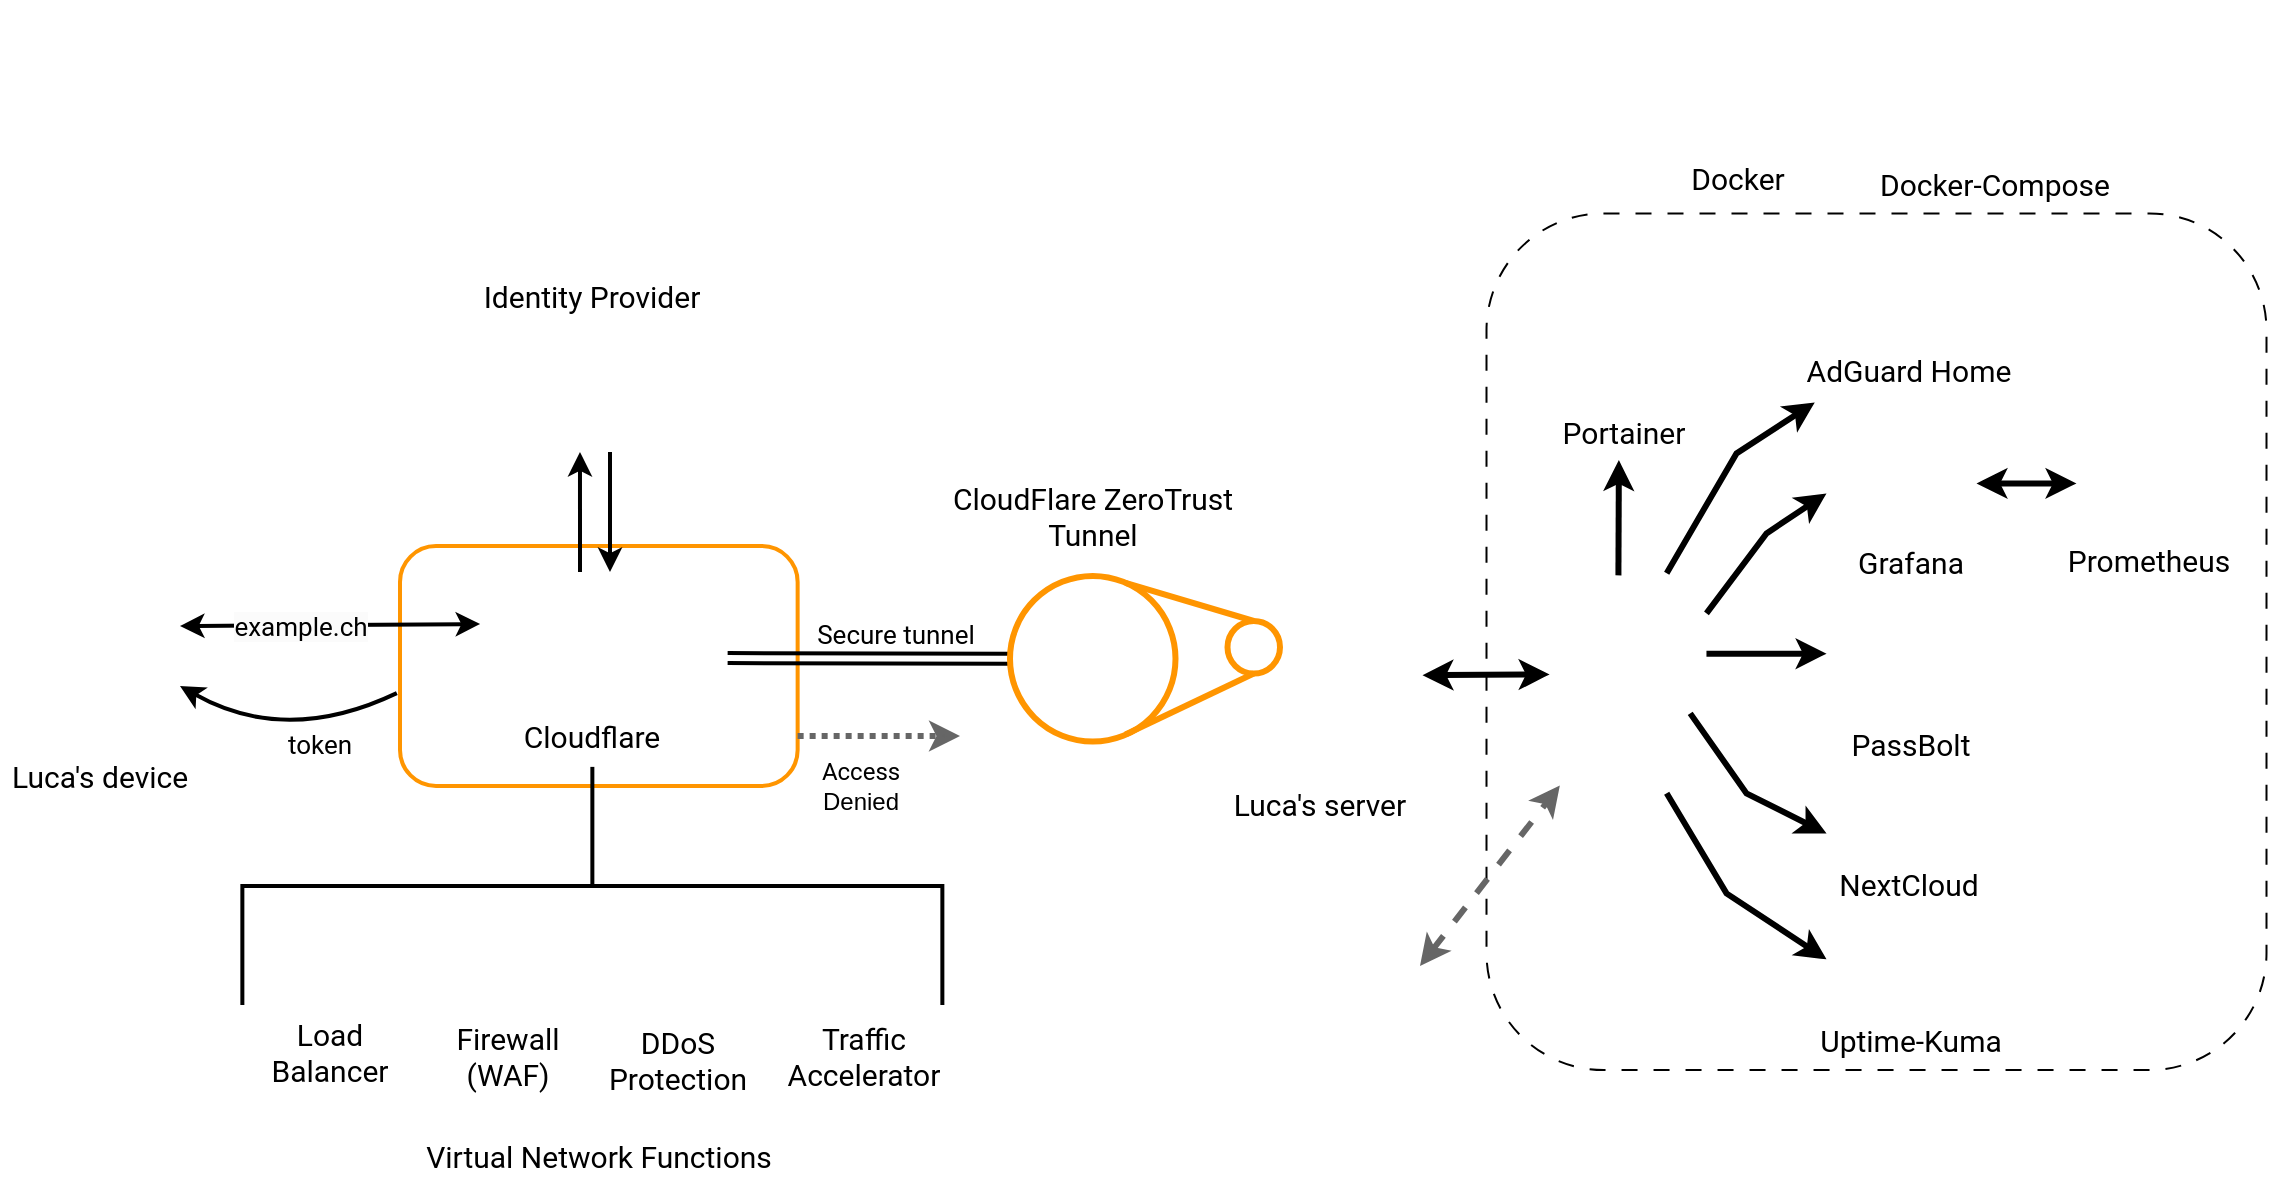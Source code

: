 <mxfile version="21.3.3" type="device">
  <diagram name="Page-1" id="MUNQ2RagDNplRtzWQptZ">
    <mxGraphModel dx="3464" dy="1247" grid="1" gridSize="10" guides="1" tooltips="1" connect="1" arrows="1" fold="1" page="1" pageScale="1" pageWidth="850" pageHeight="1100" background="#ffffff" math="0" shadow="0">
      <root>
        <mxCell id="0" />
        <mxCell id="1" parent="0" />
        <mxCell id="4DpClMkkZlTGhRyB2elV-107" value="" style="rounded=1;whiteSpace=wrap;html=1;fillColor=none;dashed=1;dashPattern=8 8;" parent="1" vertex="1">
          <mxGeometry x="153.25" y="163.69" width="390" height="428.31" as="geometry" />
        </mxCell>
        <mxCell id="4DpClMkkZlTGhRyB2elV-103" value="" style="shape=image;verticalLabelPosition=bottom;labelBackgroundColor=default;verticalAlign=top;aspect=fixed;imageAspect=0;image=https://cdn-icons-png.flaticon.com/512/757/757179.png;" parent="1" vertex="1">
          <mxGeometry x="5" y="319.69" width="129" height="129" as="geometry" />
        </mxCell>
        <mxCell id="4DpClMkkZlTGhRyB2elV-38" value="" style="rounded=1;whiteSpace=wrap;html=1;fillColor=none;strokeColor=#FF9500;strokeWidth=2;" parent="1" vertex="1">
          <mxGeometry x="-390" y="330" width="198.82" height="120" as="geometry" />
        </mxCell>
        <mxCell id="4DpClMkkZlTGhRyB2elV-18" value="" style="shape=image;verticalLabelPosition=bottom;labelBackgroundColor=default;verticalAlign=top;aspect=fixed;imageAspect=0;image=https://upload.wikimedia.org/wikipedia/commons/thumb/1/1b/Traefik.logo.png/1200px-Traefik.logo.png;" parent="1" vertex="1">
          <mxGeometry x="186.81" y="348.69" width="67.06" height="92.5" as="geometry" />
        </mxCell>
        <mxCell id="4DpClMkkZlTGhRyB2elV-28" value="" style="shape=image;verticalLabelPosition=bottom;labelBackgroundColor=default;verticalAlign=top;aspect=fixed;imageAspect=0;image=https://static-00.iconduck.com/assets.00/portainer-icon-366x512-rt9if7pd.png;" parent="1" vertex="1">
          <mxGeometry x="197.93" y="181.99" width="57.18" height="80" as="geometry" />
        </mxCell>
        <mxCell id="4DpClMkkZlTGhRyB2elV-29" value="" style="shape=image;verticalLabelPosition=bottom;labelBackgroundColor=default;verticalAlign=top;aspect=fixed;imageAspect=0;image=https://gitlab.developers.cam.ac.uk/uploads/-/system/project/avatar/4542/compose.png;" parent="1" vertex="1">
          <mxGeometry x="374.91" y="57.69" width="64.69" height="82" as="geometry" />
        </mxCell>
        <mxCell id="4DpClMkkZlTGhRyB2elV-32" value="" style="shape=image;verticalLabelPosition=bottom;labelBackgroundColor=default;verticalAlign=top;aspect=fixed;imageAspect=0;image=https://icons.veryicon.com/png/o/miscellaneous/two-color-icon-library/user-286.png;" parent="1" vertex="1">
          <mxGeometry x="-590" y="340" width="100" height="100" as="geometry" />
        </mxCell>
        <mxCell id="4DpClMkkZlTGhRyB2elV-33" value="" style="shape=image;verticalLabelPosition=bottom;labelBackgroundColor=default;verticalAlign=top;aspect=fixed;imageAspect=0;image=https://gnulinux.ch/bl-content/uploads/pages/21d48109461a5a4809df8924600e170b/cloudflare_logo.png;" parent="1" vertex="1">
          <mxGeometry x="-360" y="350" width="132.36" height="60" as="geometry" />
        </mxCell>
        <mxCell id="4DpClMkkZlTGhRyB2elV-34" value="Cloudflare" style="text;html=1;strokeColor=none;fillColor=none;align=center;verticalAlign=middle;whiteSpace=wrap;rounded=0;fontFamily=Roboto;fontSource=https%3A%2F%2Ffonts.googleapis.com%2Fcss%3Ffamily%3DRoboto;fontSize=15;" parent="1" vertex="1">
          <mxGeometry x="-323.82" y="410" width="60" height="30" as="geometry" />
        </mxCell>
        <mxCell id="4DpClMkkZlTGhRyB2elV-40" value="&lt;span style=&quot;color: rgb(0, 0, 0); font-size: 13px; font-style: normal; font-variant-ligatures: normal; font-variant-caps: normal; font-weight: 400; letter-spacing: normal; orphans: 2; text-align: center; text-indent: 0px; text-transform: none; widows: 2; word-spacing: 0px; -webkit-text-stroke-width: 0px; background-color: rgb(251, 251, 251); text-decoration-thickness: initial; text-decoration-style: initial; text-decoration-color: initial; float: none; display: inline !important;&quot;&gt;example.ch&lt;/span&gt;" style="endArrow=classic;startArrow=classic;html=1;rounded=0;strokeWidth=2;entryX=0.076;entryY=0.317;entryDx=0;entryDy=0;entryPerimeter=0;fontSize=13;fontFamily=Roboto;fontSource=https%3A%2F%2Ffonts.googleapis.com%2Fcss%3Ffamily%3DRoboto;" parent="1" target="4DpClMkkZlTGhRyB2elV-33" edge="1">
          <mxGeometry x="-0.2" width="50" height="50" relative="1" as="geometry">
            <mxPoint x="-500" y="370" as="sourcePoint" />
            <mxPoint x="-400" y="370" as="targetPoint" />
            <mxPoint as="offset" />
          </mxGeometry>
        </mxCell>
        <mxCell id="4DpClMkkZlTGhRyB2elV-39" value="Luca&#39;s device" style="text;html=1;strokeColor=none;fillColor=none;align=center;verticalAlign=middle;whiteSpace=wrap;rounded=0;fontFamily=Roboto;fontSource=https%3A%2F%2Ffonts.googleapis.com%2Fcss%3Ffamily%3DRoboto;fontSize=15;" parent="1" vertex="1">
          <mxGeometry x="-590" y="430" width="100" height="30" as="geometry" />
        </mxCell>
        <mxCell id="4DpClMkkZlTGhRyB2elV-43" value="" style="curved=1;endArrow=classic;html=1;rounded=0;entryX=0.9;entryY=0.6;entryDx=0;entryDy=0;entryPerimeter=0;strokeWidth=2;exitX=-0.008;exitY=0.613;exitDx=0;exitDy=0;exitPerimeter=0;" parent="1" source="4DpClMkkZlTGhRyB2elV-38" target="4DpClMkkZlTGhRyB2elV-32" edge="1">
          <mxGeometry width="50" height="50" relative="1" as="geometry">
            <mxPoint x="-407" y="401" as="sourcePoint" />
            <mxPoint x="-495.5" y="400.7" as="targetPoint" />
            <Array as="points">
              <mxPoint x="-447" y="430" />
            </Array>
          </mxGeometry>
        </mxCell>
        <mxCell id="4DpClMkkZlTGhRyB2elV-45" value="token" style="text;html=1;strokeColor=none;fillColor=none;align=center;verticalAlign=middle;whiteSpace=wrap;rounded=0;fontFamily=Roboto;fontSource=https%3A%2F%2Ffonts.googleapis.com%2Fcss%3Ffamily%3DRoboto;fontSize=13;" parent="1" vertex="1">
          <mxGeometry x="-460" y="414" width="60" height="30" as="geometry" />
        </mxCell>
        <mxCell id="4DpClMkkZlTGhRyB2elV-46" value="" style="shape=image;verticalLabelPosition=bottom;labelBackgroundColor=default;verticalAlign=top;aspect=fixed;imageAspect=0;image=https://cdn-icons-png.flaticon.com/512/3076/3076409.png;" parent="1" vertex="1">
          <mxGeometry x="-320.59" y="220" width="60" height="60" as="geometry" />
        </mxCell>
        <mxCell id="4DpClMkkZlTGhRyB2elV-50" value="" style="endArrow=classic;html=1;rounded=0;entryX=0.343;entryY=1;entryDx=0;entryDy=0;entryPerimeter=0;strokeWidth=2;" parent="1" edge="1">
          <mxGeometry width="50" height="50" relative="1" as="geometry">
            <mxPoint x="-300" y="343" as="sourcePoint" />
            <mxPoint x="-300.01" y="283" as="targetPoint" />
          </mxGeometry>
        </mxCell>
        <mxCell id="4DpClMkkZlTGhRyB2elV-51" value="" style="endArrow=none;html=1;rounded=0;entryX=0.343;entryY=1;entryDx=0;entryDy=0;entryPerimeter=0;startArrow=classic;startFill=1;endFill=0;strokeWidth=2;" parent="1" edge="1">
          <mxGeometry width="50" height="50" relative="1" as="geometry">
            <mxPoint x="-285" y="343" as="sourcePoint" />
            <mxPoint x="-285" y="283" as="targetPoint" />
          </mxGeometry>
        </mxCell>
        <mxCell id="4DpClMkkZlTGhRyB2elV-52" value="Identity Provider" style="text;html=1;strokeColor=none;fillColor=none;align=center;verticalAlign=middle;whiteSpace=wrap;rounded=0;fontFamily=Roboto;fontSource=https%3A%2F%2Ffonts.googleapis.com%2Fcss%3Ffamily%3DRoboto;fontSize=15;" parent="1" vertex="1">
          <mxGeometry x="-356.73" y="190" width="125.82" height="30" as="geometry" />
        </mxCell>
        <mxCell id="4DpClMkkZlTGhRyB2elV-53" value="" style="shape=image;verticalLabelPosition=bottom;labelBackgroundColor=default;verticalAlign=top;aspect=fixed;imageAspect=0;image=https://cdn0.iconfinder.com/data/icons/small-n-flat/24/678129-lock-512.png;" parent="1" vertex="1">
          <mxGeometry x="-467" y="420.5" width="17" height="17" as="geometry" />
        </mxCell>
        <mxCell id="4DpClMkkZlTGhRyB2elV-54" value="Docker-Compose" style="text;html=1;strokeColor=none;fillColor=none;align=center;verticalAlign=middle;whiteSpace=wrap;rounded=0;fontFamily=Roboto;fontSource=https%3A%2F%2Ffonts.googleapis.com%2Fcss%3Ffamily%3DRoboto;fontSize=15;" parent="1" vertex="1">
          <mxGeometry x="329.75" y="133.69" width="155" height="30" as="geometry" />
        </mxCell>
        <mxCell id="4DpClMkkZlTGhRyB2elV-58" value="" style="strokeWidth=2;html=1;shape=mxgraph.flowchart.annotation_2;align=left;labelPosition=right;pointerEvents=1;rotation=90;" parent="1" vertex="1">
          <mxGeometry x="-353.38" y="325" width="119.12" height="350" as="geometry" />
        </mxCell>
        <mxCell id="4DpClMkkZlTGhRyB2elV-62" value="" style="shape=image;verticalLabelPosition=bottom;labelBackgroundColor=default;verticalAlign=top;aspect=fixed;imageAspect=0;image=https://cdn-icons-png.flaticon.com/512/2059/2059030.png;" parent="1" vertex="1">
          <mxGeometry x="-367.15" y="504" width="60" height="60" as="geometry" />
        </mxCell>
        <mxCell id="4DpClMkkZlTGhRyB2elV-63" value="Firewall&lt;br&gt;(WAF)" style="text;html=1;strokeColor=none;fillColor=none;align=center;verticalAlign=middle;whiteSpace=wrap;rounded=0;fontFamily=Roboto;fontSource=https%3A%2F%2Ffonts.googleapis.com%2Fcss%3Ffamily%3DRoboto;fontSize=15;" parent="1" vertex="1">
          <mxGeometry x="-385.82" y="570" width="100" height="30" as="geometry" />
        </mxCell>
        <mxCell id="4DpClMkkZlTGhRyB2elV-64" value="" style="shape=image;verticalLabelPosition=bottom;labelBackgroundColor=default;verticalAlign=top;aspect=fixed;imageAspect=0;image=https://cdn2.iconfinder.com/data/icons/whcompare-servers-web-hosting/50/ddos-protection-512.png;" parent="1" vertex="1">
          <mxGeometry x="-276.59" y="502" width="65" height="65" as="geometry" />
        </mxCell>
        <mxCell id="4DpClMkkZlTGhRyB2elV-65" value="DDoS&lt;br&gt;Protection" style="text;html=1;strokeColor=none;fillColor=none;align=center;verticalAlign=middle;whiteSpace=wrap;rounded=0;fontFamily=Roboto;fontSource=https%3A%2F%2Ffonts.googleapis.com%2Fcss%3Ffamily%3DRoboto;fontSize=15;" parent="1" vertex="1">
          <mxGeometry x="-301.09" y="572" width="100" height="30" as="geometry" />
        </mxCell>
        <mxCell id="4DpClMkkZlTGhRyB2elV-67" value="" style="shape=image;verticalLabelPosition=bottom;labelBackgroundColor=default;verticalAlign=top;aspect=fixed;imageAspect=0;image=https://cdn-icons-png.flaticon.com/512/1455/1455321.png;" parent="1" vertex="1">
          <mxGeometry x="-191.18" y="501" width="66" height="66" as="geometry" />
        </mxCell>
        <mxCell id="4DpClMkkZlTGhRyB2elV-68" value="Traffic&lt;br&gt;Accelerator" style="text;html=1;strokeColor=none;fillColor=none;align=center;verticalAlign=middle;whiteSpace=wrap;rounded=0;fontFamily=Roboto;fontSource=https%3A%2F%2Ffonts.googleapis.com%2Fcss%3Ffamily%3DRoboto;fontSize=15;" parent="1" vertex="1">
          <mxGeometry x="-207.59" y="570" width="100" height="30" as="geometry" />
        </mxCell>
        <mxCell id="4DpClMkkZlTGhRyB2elV-71" value="&lt;span style=&quot;font-weight: normal;&quot;&gt;Virtual Network Functions&lt;/span&gt;" style="text;html=1;strokeColor=none;fillColor=none;align=center;verticalAlign=middle;whiteSpace=wrap;rounded=0;fontFamily=Roboto;fontSource=https%3A%2F%2Ffonts.googleapis.com%2Fcss%3Ffamily%3DRoboto;fontSize=15;fontStyle=1" parent="1" vertex="1">
          <mxGeometry x="-406.14" y="620" width="231.09" height="30" as="geometry" />
        </mxCell>
        <mxCell id="4DpClMkkZlTGhRyB2elV-73" value="&lt;font style=&quot;font-size: 12px;&quot;&gt;&lt;font style=&quot;font-size: 12px;&quot; face=&quot;Roboto&quot;&gt;Access&lt;br style=&quot;font-size: 12px;&quot;&gt;&lt;/font&gt;Denied&lt;/font&gt;" style="endArrow=classic;html=1;rounded=0;strokeWidth=3;fillColor=#f5f5f5;strokeColor=#666666;dashed=1;dashPattern=1 1;fontSize=12;" parent="1" edge="1">
          <mxGeometry x="-0.232" y="-25" width="50" height="50" relative="1" as="geometry">
            <mxPoint x="-191.18" y="425" as="sourcePoint" />
            <mxPoint x="-110" y="425" as="targetPoint" />
            <mxPoint as="offset" />
          </mxGeometry>
        </mxCell>
        <mxCell id="4DpClMkkZlTGhRyB2elV-74" value="" style="shape=image;verticalLabelPosition=bottom;labelBackgroundColor=default;verticalAlign=top;aspect=fixed;imageAspect=0;image=https://img.uxwing.com/wp-content/themes/uxwing/download/checkmark-cross/cross-icon.png;" parent="1" vertex="1">
          <mxGeometry x="-107.5" y="415.81" width="17.5" height="17.5" as="geometry" />
        </mxCell>
        <mxCell id="4DpClMkkZlTGhRyB2elV-75" value="Portainer" style="text;html=1;strokeColor=none;fillColor=none;align=center;verticalAlign=middle;whiteSpace=wrap;rounded=0;fontFamily=Roboto;fontSource=https%3A%2F%2Ffonts.googleapis.com%2Fcss%3Ffamily%3DRoboto;fontSize=15;" parent="1" vertex="1">
          <mxGeometry x="159.43" y="257.93" width="125.82" height="30" as="geometry" />
        </mxCell>
        <mxCell id="4DpClMkkZlTGhRyB2elV-89" value="" style="shape=image;verticalLabelPosition=bottom;labelBackgroundColor=default;verticalAlign=top;aspect=fixed;imageAspect=0;image=https://www.docker.com/wp-content/uploads/2022/03/Moby-logo.png;" parent="1" vertex="1">
          <mxGeometry x="242.35" y="73.69" width="79.72" height="57.17" as="geometry" />
        </mxCell>
        <mxCell id="4DpClMkkZlTGhRyB2elV-55" value="CloudFlare ZeroTrust&lt;br&gt;Tunnel" style="text;html=1;strokeColor=none;fillColor=none;align=center;verticalAlign=middle;whiteSpace=wrap;rounded=0;fontFamily=Roboto;fontSource=https%3A%2F%2Ffonts.googleapis.com%2Fcss%3Ffamily%3DRoboto;fontSize=15;" parent="1" vertex="1">
          <mxGeometry x="-121.12" y="300" width="155" height="30" as="geometry" />
        </mxCell>
        <mxCell id="4DpClMkkZlTGhRyB2elV-101" value="" style="shape=link;html=1;rounded=0;strokeWidth=2;exitX=1.011;exitY=0.601;exitDx=0;exitDy=0;exitPerimeter=0;" parent="1" source="4DpClMkkZlTGhRyB2elV-33" target="4DpClMkkZlTGhRyB2elV-94" edge="1">
          <mxGeometry width="100" relative="1" as="geometry">
            <mxPoint x="-230" y="381" as="sourcePoint" />
            <mxPoint x="-110" y="380" as="targetPoint" />
          </mxGeometry>
        </mxCell>
        <mxCell id="4DpClMkkZlTGhRyB2elV-102" value="Secure tunnel" style="text;html=1;strokeColor=none;fillColor=none;align=center;verticalAlign=middle;whiteSpace=wrap;rounded=0;fontFamily=Roboto;fontSource=https%3A%2F%2Ffonts.googleapis.com%2Fcss%3Ffamily%3DRoboto;fontSize=13;" parent="1" vertex="1">
          <mxGeometry x="-204.82" y="359.16" width="125.82" height="30" as="geometry" />
        </mxCell>
        <mxCell id="4DpClMkkZlTGhRyB2elV-106" value="Luca&#39;s server" style="text;html=1;strokeColor=none;fillColor=none;align=center;verticalAlign=middle;whiteSpace=wrap;rounded=0;fontFamily=Roboto;fontSource=https%3A%2F%2Ffonts.googleapis.com%2Fcss%3Ffamily%3DRoboto;fontSize=15;" parent="1" vertex="1">
          <mxGeometry x="17.75" y="444" width="103.5" height="30" as="geometry" />
        </mxCell>
        <mxCell id="4DpClMkkZlTGhRyB2elV-112" value="" style="endArrow=classic;startArrow=classic;html=1;rounded=0;strokeWidth=3;entryX=-0.03;entryY=0.492;entryDx=0;entryDy=0;entryPerimeter=0;" parent="1" target="4DpClMkkZlTGhRyB2elV-18" edge="1">
          <mxGeometry width="50" height="50" relative="1" as="geometry">
            <mxPoint x="121.25" y="394.57" as="sourcePoint" />
            <mxPoint x="183.25" y="393.69" as="targetPoint" />
          </mxGeometry>
        </mxCell>
        <mxCell id="4DpClMkkZlTGhRyB2elV-114" value="Docker" style="text;html=1;strokeColor=none;fillColor=none;align=center;verticalAlign=middle;whiteSpace=wrap;rounded=0;fontFamily=Roboto;fontSource=https%3A%2F%2Ffonts.googleapis.com%2Fcss%3Ffamily%3DRoboto;fontSize=15;" parent="1" vertex="1">
          <mxGeometry x="238.75" y="130.86" width="80" height="30" as="geometry" />
        </mxCell>
        <mxCell id="4DpClMkkZlTGhRyB2elV-116" value="" style="endArrow=classic;startArrow=none;html=1;rounded=0;strokeWidth=3;entryX=0.477;entryY=0.969;entryDx=0;entryDy=0;entryPerimeter=0;exitX=0.122;exitY=0.42;exitDx=0;exitDy=0;exitPerimeter=0;startFill=0;" parent="1" target="4DpClMkkZlTGhRyB2elV-75" edge="1">
          <mxGeometry width="50" height="50" relative="1" as="geometry">
            <mxPoint x="219.21" y="344.69" as="sourcePoint" />
            <mxPoint x="283.43" y="321.42" as="targetPoint" />
          </mxGeometry>
        </mxCell>
        <mxCell id="4DpClMkkZlTGhRyB2elV-120" value="" style="shape=image;verticalLabelPosition=bottom;labelBackgroundColor=default;verticalAlign=top;aspect=fixed;imageAspect=0;image=https://www.freepnglogos.com/uploads/plus-icon/plus-icon-plus-math-icon-download-icons-9.png;" parent="1" vertex="1">
          <mxGeometry x="322.07" y="86.8" width="44.06" height="44.06" as="geometry" />
        </mxCell>
        <mxCell id="4DpClMkkZlTGhRyB2elV-127" value="" style="endArrow=classic;startArrow=none;html=1;rounded=0;strokeWidth=3;entryX=0.115;entryY=1.044;entryDx=0;entryDy=0;entryPerimeter=0;exitX=0.231;exitY=0.42;exitDx=0;exitDy=0;exitPerimeter=0;startFill=0;" parent="1" source="4DpClMkkZlTGhRyB2elV-107" target="4DpClMkkZlTGhRyB2elV-81" edge="1">
          <mxGeometry width="50" height="50" relative="1" as="geometry">
            <mxPoint x="253.25" y="356.69" as="sourcePoint" />
            <mxPoint x="253.29" y="298.69" as="targetPoint" />
            <Array as="points">
              <mxPoint x="278.25" y="283.69" />
            </Array>
          </mxGeometry>
        </mxCell>
        <mxCell id="4DpClMkkZlTGhRyB2elV-128" value="" style="endArrow=classic;startArrow=none;html=1;rounded=0;strokeWidth=3;startFill=0;exitX=0.282;exitY=0.467;exitDx=0;exitDy=0;exitPerimeter=0;" parent="1" source="4DpClMkkZlTGhRyB2elV-107" edge="1">
          <mxGeometry width="50" height="50" relative="1" as="geometry">
            <mxPoint x="263.25" y="373.69" as="sourcePoint" />
            <mxPoint x="323.25" y="303.69" as="targetPoint" />
            <Array as="points">
              <mxPoint x="293.25" y="323.69" />
            </Array>
          </mxGeometry>
        </mxCell>
        <mxCell id="4DpClMkkZlTGhRyB2elV-129" value="" style="endArrow=classic;startArrow=none;html=1;rounded=0;strokeWidth=3;startFill=0;exitX=0.282;exitY=0.514;exitDx=0;exitDy=0;exitPerimeter=0;entryX=0.436;entryY=0.514;entryDx=0;entryDy=0;entryPerimeter=0;" parent="1" source="4DpClMkkZlTGhRyB2elV-107" target="4DpClMkkZlTGhRyB2elV-107" edge="1">
          <mxGeometry width="50" height="50" relative="1" as="geometry">
            <mxPoint x="263.25" y="393.69" as="sourcePoint" />
            <mxPoint x="313.25" y="383.69" as="targetPoint" />
          </mxGeometry>
        </mxCell>
        <mxCell id="4DpClMkkZlTGhRyB2elV-130" value="" style="endArrow=classic;startArrow=none;html=1;rounded=0;strokeWidth=3;exitX=0.122;exitY=0.42;exitDx=0;exitDy=0;exitPerimeter=0;startFill=0;entryX=0.436;entryY=0.724;entryDx=0;entryDy=0;entryPerimeter=0;" parent="1" target="4DpClMkkZlTGhRyB2elV-107" edge="1">
          <mxGeometry width="50" height="50" relative="1" as="geometry">
            <mxPoint x="255.11" y="413.69" as="sourcePoint" />
            <mxPoint x="323.25" y="404.19" as="targetPoint" />
            <Array as="points">
              <mxPoint x="283.25" y="453.69" />
            </Array>
          </mxGeometry>
        </mxCell>
        <mxCell id="4DpClMkkZlTGhRyB2elV-131" value="" style="endArrow=classic;startArrow=none;html=1;rounded=0;strokeWidth=3;exitX=0.231;exitY=0.677;exitDx=0;exitDy=0;exitPerimeter=0;startFill=0;" parent="1" source="4DpClMkkZlTGhRyB2elV-107" edge="1">
          <mxGeometry width="50" height="50" relative="1" as="geometry">
            <mxPoint x="251.11" y="452.19" as="sourcePoint" />
            <mxPoint x="323.25" y="536.69" as="targetPoint" />
            <Array as="points">
              <mxPoint x="273.25" y="503.69" />
            </Array>
          </mxGeometry>
        </mxCell>
        <mxCell id="4DpClMkkZlTGhRyB2elV-133" value="" style="endArrow=classic;startArrow=classic;html=1;rounded=0;strokeWidth=3;startFill=1;" parent="1" edge="1">
          <mxGeometry width="50" height="50" relative="1" as="geometry">
            <mxPoint x="398.25" y="298.69" as="sourcePoint" />
            <mxPoint x="448.25" y="298.69" as="targetPoint" />
          </mxGeometry>
        </mxCell>
        <mxCell id="4DpClMkkZlTGhRyB2elV-20" value="" style="shape=image;verticalLabelPosition=bottom;labelBackgroundColor=default;verticalAlign=top;aspect=fixed;imageAspect=0;image=https://upload.wikimedia.org/wikipedia/commons/a/a3/Adguard.png;" parent="1" vertex="1">
          <mxGeometry x="339.71" y="180.88" width="48.08" height="50" as="geometry" />
        </mxCell>
        <mxCell id="4DpClMkkZlTGhRyB2elV-81" value="AdGuard Home" style="text;html=1;strokeColor=none;fillColor=none;align=center;verticalAlign=middle;whiteSpace=wrap;rounded=0;fontFamily=Roboto;fontSource=https%3A%2F%2Ffonts.googleapis.com%2Fcss%3Ffamily%3DRoboto;fontSize=15;" parent="1" vertex="1">
          <mxGeometry x="303.25" y="226.88" width="123" height="30" as="geometry" />
        </mxCell>
        <mxCell id="4DpClMkkZlTGhRyB2elV-78" value="" style="shape=image;verticalLabelPosition=bottom;labelBackgroundColor=default;verticalAlign=top;aspect=fixed;imageAspect=0;image=https://docs.checkmk.com/latest/images/grafana_logo.png;" parent="1" vertex="1">
          <mxGeometry x="329.25" y="256.88" width="69" height="69" as="geometry" />
        </mxCell>
        <mxCell id="4DpClMkkZlTGhRyB2elV-79" value="Grafana" style="text;html=1;strokeColor=none;fillColor=none;align=center;verticalAlign=middle;whiteSpace=wrap;rounded=0;fontFamily=Roboto;fontSource=https%3A%2F%2Ffonts.googleapis.com%2Fcss%3Ffamily%3DRoboto;fontSize=15;" parent="1" vertex="1">
          <mxGeometry x="304.25" y="323.38" width="123" height="30" as="geometry" />
        </mxCell>
        <mxCell id="4DpClMkkZlTGhRyB2elV-30" value="" style="shape=image;verticalLabelPosition=bottom;labelBackgroundColor=default;verticalAlign=top;aspect=fixed;imageAspect=0;image=https://static-00.iconduck.com/assets.00/passbolt-icon-512x471-u3jpbffe.png;" parent="1" vertex="1">
          <mxGeometry x="329.14" y="353.38" width="65.22" height="60" as="geometry" />
        </mxCell>
        <mxCell id="4DpClMkkZlTGhRyB2elV-85" value="PassBolt" style="text;html=1;strokeColor=none;fillColor=none;align=center;verticalAlign=middle;whiteSpace=wrap;rounded=0;fontFamily=Roboto;fontSource=https%3A%2F%2Ffonts.googleapis.com%2Fcss%3Ffamily%3DRoboto;fontSize=15;" parent="1" vertex="1">
          <mxGeometry x="304.25" y="413.76" width="123" height="30" as="geometry" />
        </mxCell>
        <mxCell id="4DpClMkkZlTGhRyB2elV-25" value="" style="shape=image;verticalLabelPosition=bottom;labelBackgroundColor=default;verticalAlign=top;aspect=fixed;imageAspect=0;image=https://cdn.icon-icons.com/icons2/2699/PNG/512/nextcloud_logo_icon_168948.png;" parent="1" vertex="1">
          <mxGeometry x="329.75" y="437" width="70" height="70" as="geometry" />
        </mxCell>
        <mxCell id="4DpClMkkZlTGhRyB2elV-84" value="NextCloud" style="text;html=1;strokeColor=none;fillColor=none;align=center;verticalAlign=middle;whiteSpace=wrap;rounded=0;fontFamily=Roboto;fontSource=https%3A%2F%2Ffonts.googleapis.com%2Fcss%3Ffamily%3DRoboto;fontSize=15;" parent="1" vertex="1">
          <mxGeometry x="303.25" y="484" width="123" height="30" as="geometry" />
        </mxCell>
        <mxCell id="4DpClMkkZlTGhRyB2elV-26" value="" style="shape=image;verticalLabelPosition=bottom;labelBackgroundColor=default;verticalAlign=top;aspect=fixed;imageAspect=0;image=https://uptime.kuma.pet/img/icon.svg;" parent="1" vertex="1">
          <mxGeometry x="338.25" y="507.0" width="60" height="60" as="geometry" />
        </mxCell>
        <mxCell id="4DpClMkkZlTGhRyB2elV-86" value="Uptime-Kuma" style="text;html=1;strokeColor=none;fillColor=none;align=center;verticalAlign=middle;whiteSpace=wrap;rounded=0;fontFamily=Roboto;fontSource=https%3A%2F%2Ffonts.googleapis.com%2Fcss%3Ffamily%3DRoboto;fontSize=15;" parent="1" vertex="1">
          <mxGeometry x="304.25" y="562.0" width="123" height="30" as="geometry" />
        </mxCell>
        <mxCell id="4DpClMkkZlTGhRyB2elV-80" value="Prometheus" style="text;html=1;strokeColor=none;fillColor=none;align=center;verticalAlign=middle;whiteSpace=wrap;rounded=0;fontFamily=Roboto;fontSource=https%3A%2F%2Ffonts.googleapis.com%2Fcss%3Ffamily%3DRoboto;fontSize=15;" parent="1" vertex="1">
          <mxGeometry x="423.25" y="322.44" width="123" height="30" as="geometry" />
        </mxCell>
        <mxCell id="4DpClMkkZlTGhRyB2elV-24" value="" style="shape=image;verticalLabelPosition=bottom;labelBackgroundColor=default;verticalAlign=top;aspect=fixed;imageAspect=0;image=https://upload.wikimedia.org/wikipedia/commons/thumb/3/38/Prometheus_software_logo.svg/2066px-Prometheus_software_logo.svg.png;" parent="1" vertex="1">
          <mxGeometry x="454.5" y="262.44" width="60.5" height="60" as="geometry" />
        </mxCell>
        <mxCell id="4DpClMkkZlTGhRyB2elV-96" value="" style="endArrow=none;html=1;rounded=0;strokeWidth=3;fillColor=#f8cecc;strokeColor=#FF9500;exitX=0.698;exitY=0.042;exitDx=0;exitDy=0;exitPerimeter=0;entryX=0.5;entryY=0;entryDx=0;entryDy=0;" parent="1" source="4DpClMkkZlTGhRyB2elV-94" target="4DpClMkkZlTGhRyB2elV-99" edge="1">
          <mxGeometry width="50" height="50" relative="1" as="geometry">
            <mxPoint x="-46.25" y="337.5" as="sourcePoint" />
            <mxPoint x="85" y="378.5" as="targetPoint" />
          </mxGeometry>
        </mxCell>
        <mxCell id="4DpClMkkZlTGhRyB2elV-97" value="" style="endArrow=none;html=1;rounded=0;strokeWidth=3;fillColor=#f8cecc;strokeColor=#FF9500;exitX=0.698;exitY=0.958;exitDx=0;exitDy=0;exitPerimeter=0;entryX=0.5;entryY=1;entryDx=0;entryDy=0;" parent="1" source="4DpClMkkZlTGhRyB2elV-94" target="4DpClMkkZlTGhRyB2elV-99" edge="1">
          <mxGeometry width="50" height="50" relative="1" as="geometry">
            <mxPoint x="-46.25" y="437.5" as="sourcePoint" />
            <mxPoint x="85" y="387.5" as="targetPoint" />
          </mxGeometry>
        </mxCell>
        <mxCell id="4DpClMkkZlTGhRyB2elV-99" value="" style="ellipse;whiteSpace=wrap;html=1;aspect=fixed;strokeColor=#FF9500;fillColor=none;strokeWidth=3;" parent="1" vertex="1">
          <mxGeometry x="23.75" y="367.5" width="26.25" height="26.25" as="geometry" />
        </mxCell>
        <mxCell id="4DpClMkkZlTGhRyB2elV-19" value="" style="shape=image;verticalLabelPosition=bottom;labelBackgroundColor=default;verticalAlign=top;aspect=fixed;imageAspect=0;image=https://gnulinux.ch/bl-content/uploads/pages/21d48109461a5a4809df8924600e170b/cloudflare_logo.png;" parent="1" vertex="1">
          <mxGeometry x="-73.786" y="372.705" width="60.32" height="27.344" as="geometry" />
        </mxCell>
        <mxCell id="4DpClMkkZlTGhRyB2elV-94" value="" style="ellipse;whiteSpace=wrap;html=1;aspect=fixed;strokeColor=#FF9500;fillColor=none;strokeWidth=3;" parent="1" vertex="1">
          <mxGeometry x="-85" y="345" width="82.75" height="82.75" as="geometry" />
        </mxCell>
        <mxCell id="4DpClMkkZlTGhRyB2elV-61" value="Load&lt;br&gt;Balancer" style="text;html=1;strokeColor=none;fillColor=none;align=center;verticalAlign=middle;whiteSpace=wrap;rounded=0;fontFamily=Roboto;fontSource=https%3A%2F%2Ffonts.googleapis.com%2Fcss%3Ffamily%3DRoboto;fontSize=15;" parent="1" vertex="1">
          <mxGeometry x="-475" y="568" width="100" height="30" as="geometry" />
        </mxCell>
        <mxCell id="4DpClMkkZlTGhRyB2elV-135" value="" style="shape=image;verticalLabelPosition=bottom;labelBackgroundColor=default;verticalAlign=top;aspect=fixed;imageAspect=0;image=https://cdn-icons-png.flaticon.com/128/2028/2028266.png;rotation=90;" parent="1" vertex="1">
          <mxGeometry x="-450" y="510" width="54" height="54" as="geometry" />
        </mxCell>
        <mxCell id="4DpClMkkZlTGhRyB2elV-136" value="" style="shape=image;verticalLabelPosition=bottom;labelBackgroundColor=default;verticalAlign=top;aspect=fixed;imageAspect=0;image=https://static-00.iconduck.com/assets.00/lets-encrypt-icon-512x398-p2yz53mj.png;" parent="1" vertex="1">
          <mxGeometry x="25.12" y="523" width="88.76" height="69" as="geometry" />
        </mxCell>
        <mxCell id="4DpClMkkZlTGhRyB2elV-137" value="" style="endArrow=classic;startArrow=classic;html=1;rounded=0;strokeWidth=3;entryX=0.094;entryY=0.668;entryDx=0;entryDy=0;entryPerimeter=0;fillColor=#f5f5f5;strokeColor=#666666;dashed=1;" parent="1" target="4DpClMkkZlTGhRyB2elV-107" edge="1">
          <mxGeometry width="50" height="50" relative="1" as="geometry">
            <mxPoint x="120" y="540" as="sourcePoint" />
            <mxPoint x="203.75" y="474" as="targetPoint" />
          </mxGeometry>
        </mxCell>
        <mxCell id="4DpClMkkZlTGhRyB2elV-141" value="" style="shape=image;verticalLabelPosition=bottom;labelBackgroundColor=default;verticalAlign=top;aspect=fixed;imageAspect=0;image=https://cdn-icons-png.flaticon.com/512/2333/2333249.png;" parent="1" vertex="1">
          <mxGeometry x="134" y="465" width="45" height="45" as="geometry" />
        </mxCell>
      </root>
    </mxGraphModel>
  </diagram>
</mxfile>
